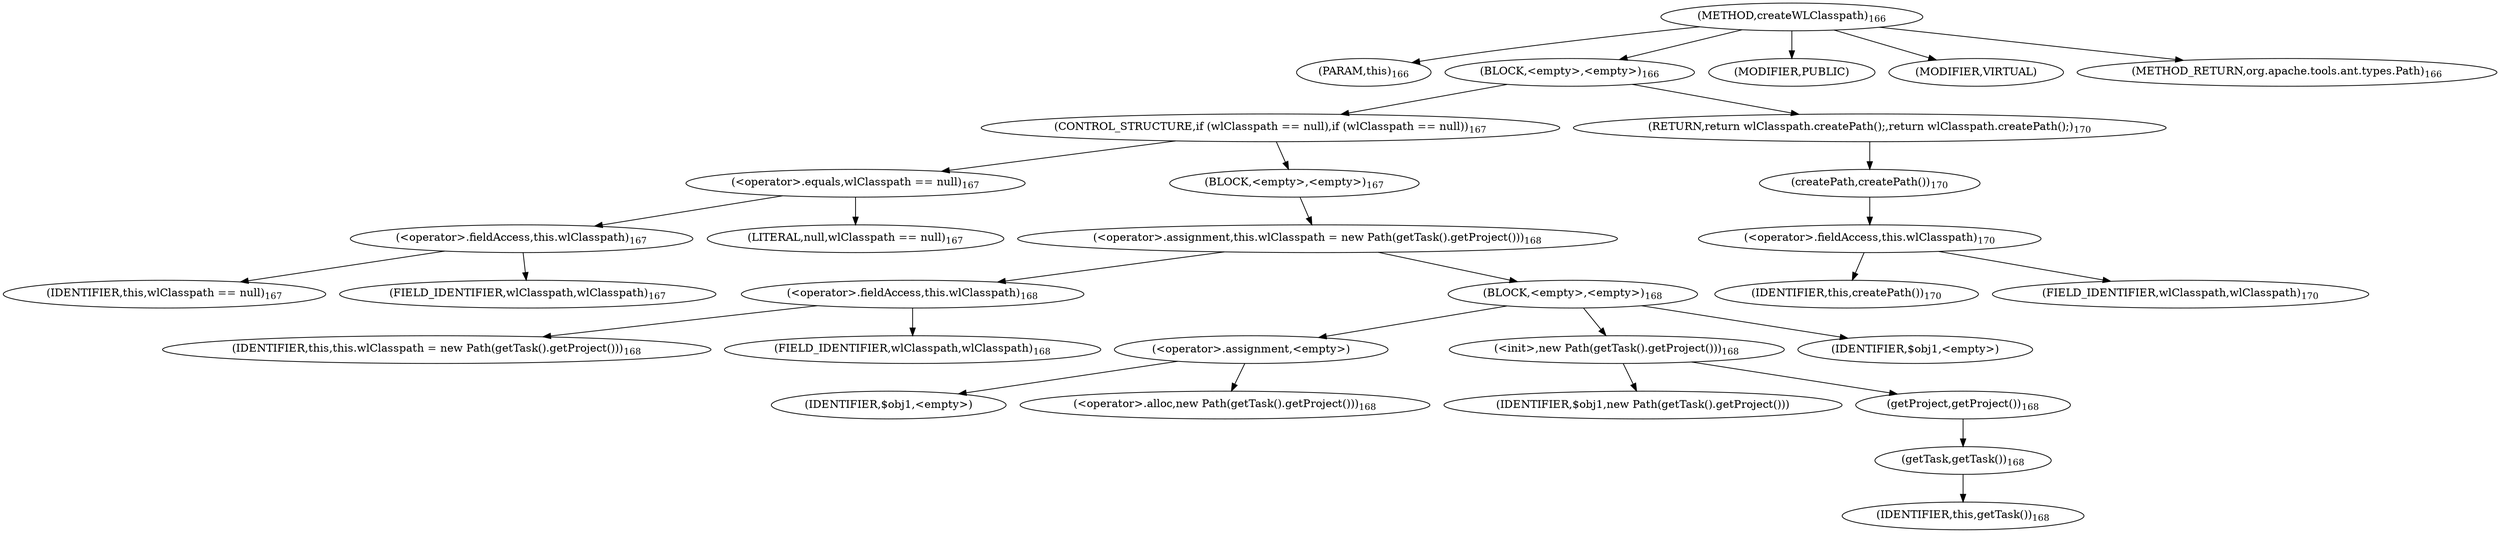 digraph "createWLClasspath" {  
"232" [label = <(METHOD,createWLClasspath)<SUB>166</SUB>> ]
"4" [label = <(PARAM,this)<SUB>166</SUB>> ]
"233" [label = <(BLOCK,&lt;empty&gt;,&lt;empty&gt;)<SUB>166</SUB>> ]
"234" [label = <(CONTROL_STRUCTURE,if (wlClasspath == null),if (wlClasspath == null))<SUB>167</SUB>> ]
"235" [label = <(&lt;operator&gt;.equals,wlClasspath == null)<SUB>167</SUB>> ]
"236" [label = <(&lt;operator&gt;.fieldAccess,this.wlClasspath)<SUB>167</SUB>> ]
"237" [label = <(IDENTIFIER,this,wlClasspath == null)<SUB>167</SUB>> ]
"238" [label = <(FIELD_IDENTIFIER,wlClasspath,wlClasspath)<SUB>167</SUB>> ]
"239" [label = <(LITERAL,null,wlClasspath == null)<SUB>167</SUB>> ]
"240" [label = <(BLOCK,&lt;empty&gt;,&lt;empty&gt;)<SUB>167</SUB>> ]
"241" [label = <(&lt;operator&gt;.assignment,this.wlClasspath = new Path(getTask().getProject()))<SUB>168</SUB>> ]
"242" [label = <(&lt;operator&gt;.fieldAccess,this.wlClasspath)<SUB>168</SUB>> ]
"243" [label = <(IDENTIFIER,this,this.wlClasspath = new Path(getTask().getProject()))<SUB>168</SUB>> ]
"244" [label = <(FIELD_IDENTIFIER,wlClasspath,wlClasspath)<SUB>168</SUB>> ]
"245" [label = <(BLOCK,&lt;empty&gt;,&lt;empty&gt;)<SUB>168</SUB>> ]
"246" [label = <(&lt;operator&gt;.assignment,&lt;empty&gt;)> ]
"247" [label = <(IDENTIFIER,$obj1,&lt;empty&gt;)> ]
"248" [label = <(&lt;operator&gt;.alloc,new Path(getTask().getProject()))<SUB>168</SUB>> ]
"249" [label = <(&lt;init&gt;,new Path(getTask().getProject()))<SUB>168</SUB>> ]
"250" [label = <(IDENTIFIER,$obj1,new Path(getTask().getProject()))> ]
"251" [label = <(getProject,getProject())<SUB>168</SUB>> ]
"252" [label = <(getTask,getTask())<SUB>168</SUB>> ]
"3" [label = <(IDENTIFIER,this,getTask())<SUB>168</SUB>> ]
"253" [label = <(IDENTIFIER,$obj1,&lt;empty&gt;)> ]
"254" [label = <(RETURN,return wlClasspath.createPath();,return wlClasspath.createPath();)<SUB>170</SUB>> ]
"255" [label = <(createPath,createPath())<SUB>170</SUB>> ]
"256" [label = <(&lt;operator&gt;.fieldAccess,this.wlClasspath)<SUB>170</SUB>> ]
"257" [label = <(IDENTIFIER,this,createPath())<SUB>170</SUB>> ]
"258" [label = <(FIELD_IDENTIFIER,wlClasspath,wlClasspath)<SUB>170</SUB>> ]
"259" [label = <(MODIFIER,PUBLIC)> ]
"260" [label = <(MODIFIER,VIRTUAL)> ]
"261" [label = <(METHOD_RETURN,org.apache.tools.ant.types.Path)<SUB>166</SUB>> ]
  "232" -> "4" 
  "232" -> "233" 
  "232" -> "259" 
  "232" -> "260" 
  "232" -> "261" 
  "233" -> "234" 
  "233" -> "254" 
  "234" -> "235" 
  "234" -> "240" 
  "235" -> "236" 
  "235" -> "239" 
  "236" -> "237" 
  "236" -> "238" 
  "240" -> "241" 
  "241" -> "242" 
  "241" -> "245" 
  "242" -> "243" 
  "242" -> "244" 
  "245" -> "246" 
  "245" -> "249" 
  "245" -> "253" 
  "246" -> "247" 
  "246" -> "248" 
  "249" -> "250" 
  "249" -> "251" 
  "251" -> "252" 
  "252" -> "3" 
  "254" -> "255" 
  "255" -> "256" 
  "256" -> "257" 
  "256" -> "258" 
}
